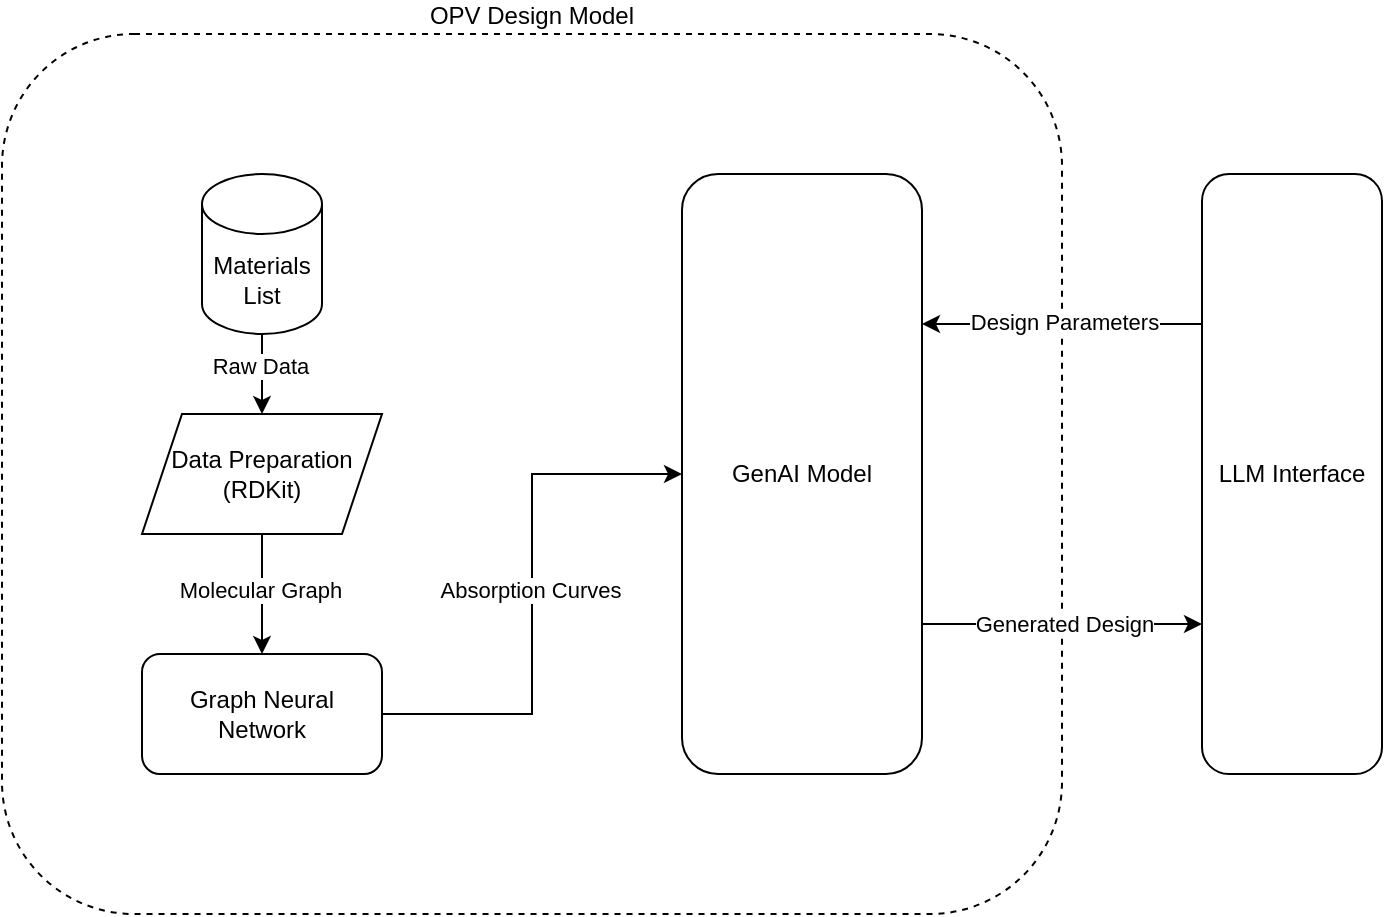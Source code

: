 <mxfile version="28.2.5">
  <diagram name="Page-1" id="36yPX5fVbjs0mzi0-UBd">
    <mxGraphModel dx="965" dy="570" grid="1" gridSize="10" guides="1" tooltips="1" connect="1" arrows="1" fold="1" page="1" pageScale="1" pageWidth="850" pageHeight="1100" math="0" shadow="0">
      <root>
        <mxCell id="0" />
        <mxCell id="1" parent="0" />
        <mxCell id="_KNiHHcJDV815VIQZiX_-21" value="OPV Design Model" style="rounded=1;whiteSpace=wrap;html=1;fillColor=none;dashed=1;labelPosition=center;verticalLabelPosition=top;align=center;verticalAlign=bottom;" vertex="1" parent="1">
          <mxGeometry x="100" y="20" width="530" height="440" as="geometry" />
        </mxCell>
        <mxCell id="_KNiHHcJDV815VIQZiX_-14" style="edgeStyle=orthogonalEdgeStyle;rounded=0;orthogonalLoop=1;jettySize=auto;html=1;" edge="1" parent="1" source="_KNiHHcJDV815VIQZiX_-1" target="_KNiHHcJDV815VIQZiX_-10">
          <mxGeometry relative="1" as="geometry" />
        </mxCell>
        <mxCell id="_KNiHHcJDV815VIQZiX_-23" value="Raw Data" style="edgeLabel;html=1;align=center;verticalAlign=middle;resizable=0;points=[];" vertex="1" connectable="0" parent="_KNiHHcJDV815VIQZiX_-14">
          <mxGeometry x="-0.214" y="-1" relative="1" as="geometry">
            <mxPoint as="offset" />
          </mxGeometry>
        </mxCell>
        <mxCell id="_KNiHHcJDV815VIQZiX_-1" value="&lt;div&gt;Materials List&lt;/div&gt;" style="shape=cylinder3;whiteSpace=wrap;html=1;boundedLbl=1;backgroundOutline=1;size=15;" vertex="1" parent="1">
          <mxGeometry x="200" y="90" width="60" height="80" as="geometry" />
        </mxCell>
        <mxCell id="_KNiHHcJDV815VIQZiX_-7" style="edgeStyle=orthogonalEdgeStyle;rounded=0;orthogonalLoop=1;jettySize=auto;html=1;" edge="1" parent="1" source="_KNiHHcJDV815VIQZiX_-2" target="_KNiHHcJDV815VIQZiX_-6">
          <mxGeometry relative="1" as="geometry" />
        </mxCell>
        <mxCell id="_KNiHHcJDV815VIQZiX_-9" value="Absorption Curves" style="edgeLabel;html=1;align=center;verticalAlign=middle;resizable=0;points=[];" vertex="1" connectable="0" parent="_KNiHHcJDV815VIQZiX_-7">
          <mxGeometry x="0.014" y="1" relative="1" as="geometry">
            <mxPoint as="offset" />
          </mxGeometry>
        </mxCell>
        <mxCell id="_KNiHHcJDV815VIQZiX_-2" value="Graph Neural Network" style="rounded=1;whiteSpace=wrap;html=1;" vertex="1" parent="1">
          <mxGeometry x="170" y="330" width="120" height="60" as="geometry" />
        </mxCell>
        <mxCell id="_KNiHHcJDV815VIQZiX_-33" style="edgeStyle=orthogonalEdgeStyle;rounded=0;orthogonalLoop=1;jettySize=auto;html=1;exitX=1;exitY=0.75;exitDx=0;exitDy=0;entryX=0;entryY=0.75;entryDx=0;entryDy=0;" edge="1" parent="1" source="_KNiHHcJDV815VIQZiX_-6" target="_KNiHHcJDV815VIQZiX_-35">
          <mxGeometry relative="1" as="geometry">
            <mxPoint x="780" y="320" as="targetPoint" />
          </mxGeometry>
        </mxCell>
        <mxCell id="_KNiHHcJDV815VIQZiX_-34" value="Generated Design" style="edgeLabel;html=1;align=center;verticalAlign=middle;resizable=0;points=[];" vertex="1" connectable="0" parent="_KNiHHcJDV815VIQZiX_-33">
          <mxGeometry x="0.006" relative="1" as="geometry">
            <mxPoint as="offset" />
          </mxGeometry>
        </mxCell>
        <mxCell id="_KNiHHcJDV815VIQZiX_-6" value="GenAI Model" style="rounded=1;whiteSpace=wrap;html=1;" vertex="1" parent="1">
          <mxGeometry x="440" y="90" width="120" height="300" as="geometry" />
        </mxCell>
        <mxCell id="_KNiHHcJDV815VIQZiX_-15" style="edgeStyle=orthogonalEdgeStyle;rounded=0;orthogonalLoop=1;jettySize=auto;html=1;" edge="1" parent="1" source="_KNiHHcJDV815VIQZiX_-10" target="_KNiHHcJDV815VIQZiX_-2">
          <mxGeometry relative="1" as="geometry" />
        </mxCell>
        <mxCell id="_KNiHHcJDV815VIQZiX_-20" value="Molecular Graph" style="edgeLabel;html=1;align=center;verticalAlign=middle;resizable=0;points=[];" vertex="1" connectable="0" parent="_KNiHHcJDV815VIQZiX_-15">
          <mxGeometry x="-0.061" y="-1" relative="1" as="geometry">
            <mxPoint as="offset" />
          </mxGeometry>
        </mxCell>
        <mxCell id="_KNiHHcJDV815VIQZiX_-10" value="&lt;div&gt;Data Preparation&lt;br&gt;(RDKit)&lt;/div&gt;" style="shape=parallelogram;perimeter=parallelogramPerimeter;whiteSpace=wrap;html=1;fixedSize=1;" vertex="1" parent="1">
          <mxGeometry x="170" y="210" width="120" height="60" as="geometry" />
        </mxCell>
        <mxCell id="_KNiHHcJDV815VIQZiX_-31" style="edgeStyle=orthogonalEdgeStyle;rounded=0;orthogonalLoop=1;jettySize=auto;html=1;exitX=0;exitY=0.25;exitDx=0;exitDy=0;entryX=1;entryY=0.25;entryDx=0;entryDy=0;" edge="1" parent="1" source="_KNiHHcJDV815VIQZiX_-35" target="_KNiHHcJDV815VIQZiX_-6">
          <mxGeometry relative="1" as="geometry">
            <mxPoint x="780" y="160" as="sourcePoint" />
          </mxGeometry>
        </mxCell>
        <mxCell id="_KNiHHcJDV815VIQZiX_-32" value="&lt;div&gt;Design Parameters&lt;/div&gt;" style="edgeLabel;html=1;align=center;verticalAlign=middle;resizable=0;points=[];" vertex="1" connectable="0" parent="_KNiHHcJDV815VIQZiX_-31">
          <mxGeometry x="-0.01" y="-1" relative="1" as="geometry">
            <mxPoint as="offset" />
          </mxGeometry>
        </mxCell>
        <mxCell id="_KNiHHcJDV815VIQZiX_-35" value="LLM Interface" style="rounded=1;whiteSpace=wrap;html=1;" vertex="1" parent="1">
          <mxGeometry x="700" y="90" width="90" height="300" as="geometry" />
        </mxCell>
      </root>
    </mxGraphModel>
  </diagram>
</mxfile>
